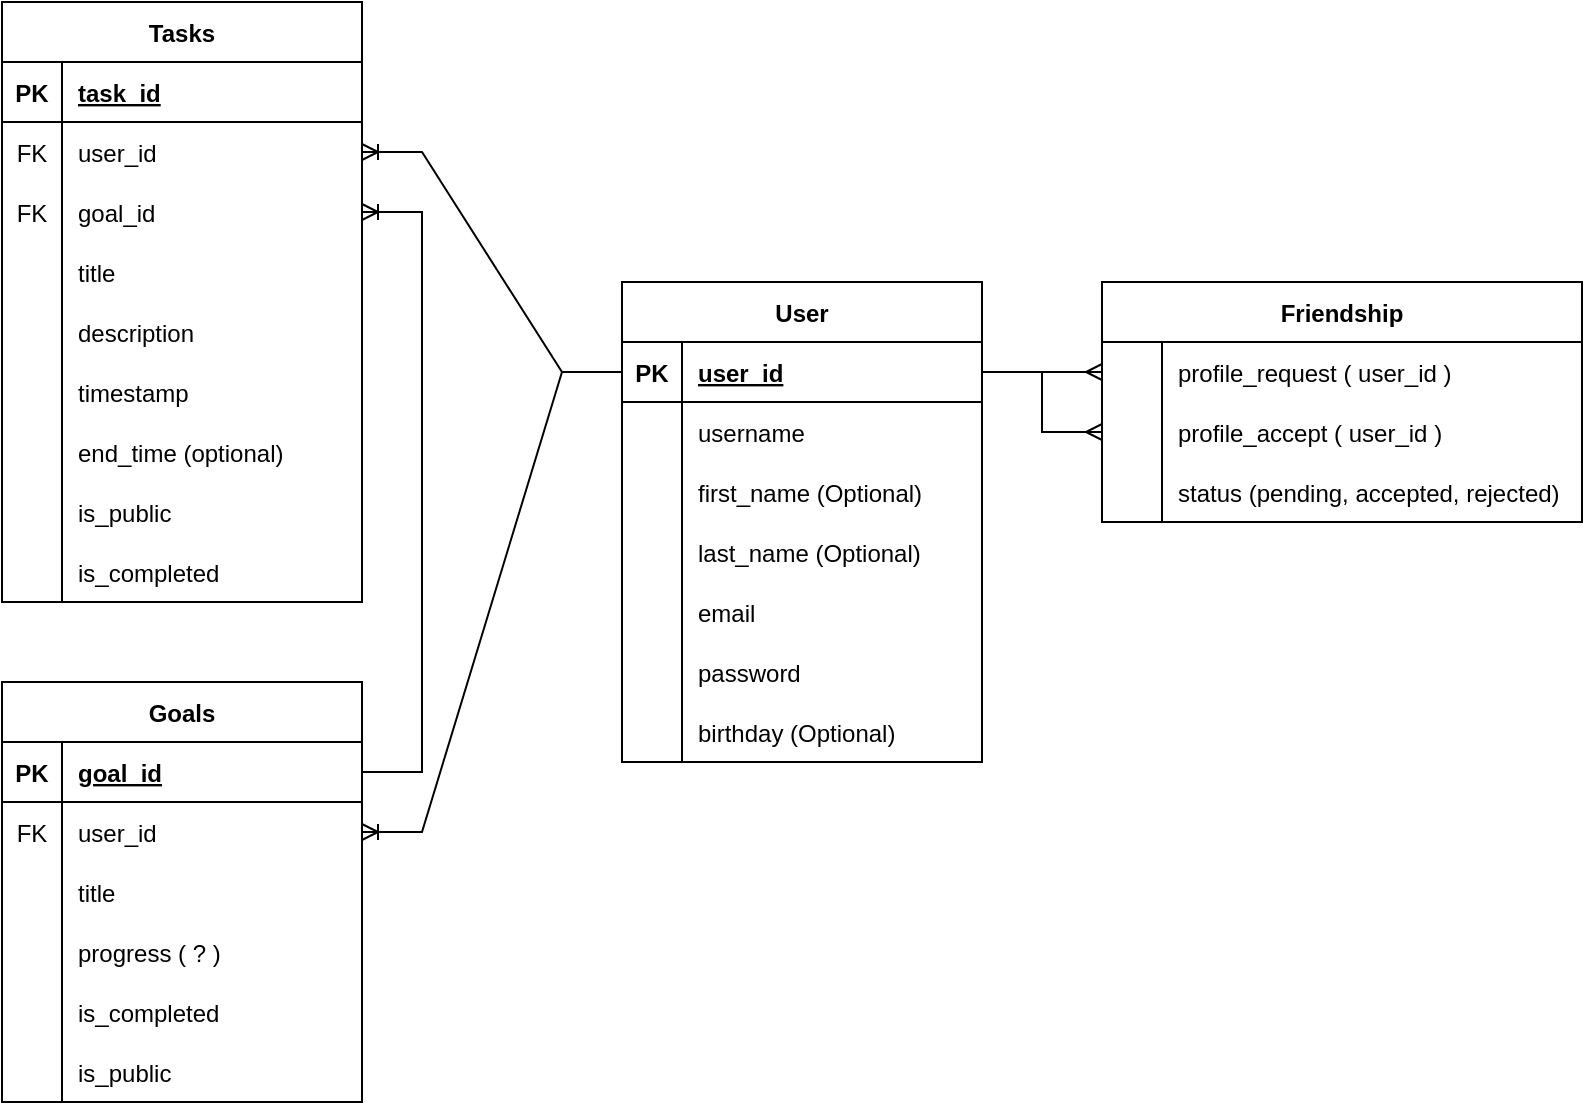 <mxfile version="20.8.23" type="device"><diagram name="Page-1" id="ACeSYvAJZ7FklIv0-mVt"><mxGraphModel dx="848" dy="586" grid="1" gridSize="10" guides="1" tooltips="1" connect="1" arrows="1" fold="1" page="1" pageScale="1" pageWidth="850" pageHeight="1100" math="0" shadow="0"><root><mxCell id="0"/><mxCell id="1" parent="0"/><mxCell id="fSPsWcLS2IAyX9_DgEWL-1" value="Tasks" style="shape=table;startSize=30;container=1;collapsible=1;childLayout=tableLayout;fixedRows=1;rowLines=0;fontStyle=1;align=center;resizeLast=1;" vertex="1" parent="1"><mxGeometry x="40" y="60" width="180" height="300" as="geometry"/></mxCell><mxCell id="fSPsWcLS2IAyX9_DgEWL-2" value="" style="shape=tableRow;horizontal=0;startSize=0;swimlaneHead=0;swimlaneBody=0;fillColor=none;collapsible=0;dropTarget=0;points=[[0,0.5],[1,0.5]];portConstraint=eastwest;top=0;left=0;right=0;bottom=1;" vertex="1" parent="fSPsWcLS2IAyX9_DgEWL-1"><mxGeometry y="30" width="180" height="30" as="geometry"/></mxCell><mxCell id="fSPsWcLS2IAyX9_DgEWL-3" value="PK" style="shape=partialRectangle;connectable=0;fillColor=none;top=0;left=0;bottom=0;right=0;fontStyle=1;overflow=hidden;" vertex="1" parent="fSPsWcLS2IAyX9_DgEWL-2"><mxGeometry width="30" height="30" as="geometry"><mxRectangle width="30" height="30" as="alternateBounds"/></mxGeometry></mxCell><mxCell id="fSPsWcLS2IAyX9_DgEWL-4" value="task_id" style="shape=partialRectangle;connectable=0;fillColor=none;top=0;left=0;bottom=0;right=0;align=left;spacingLeft=6;fontStyle=5;overflow=hidden;" vertex="1" parent="fSPsWcLS2IAyX9_DgEWL-2"><mxGeometry x="30" width="150" height="30" as="geometry"><mxRectangle width="150" height="30" as="alternateBounds"/></mxGeometry></mxCell><mxCell id="fSPsWcLS2IAyX9_DgEWL-79" value="" style="shape=tableRow;horizontal=0;startSize=0;swimlaneHead=0;swimlaneBody=0;fillColor=none;collapsible=0;dropTarget=0;points=[[0,0.5],[1,0.5]];portConstraint=eastwest;top=0;left=0;right=0;bottom=0;" vertex="1" parent="fSPsWcLS2IAyX9_DgEWL-1"><mxGeometry y="60" width="180" height="30" as="geometry"/></mxCell><mxCell id="fSPsWcLS2IAyX9_DgEWL-80" value="FK" style="shape=partialRectangle;connectable=0;fillColor=none;top=0;left=0;bottom=0;right=0;editable=1;overflow=hidden;" vertex="1" parent="fSPsWcLS2IAyX9_DgEWL-79"><mxGeometry width="30" height="30" as="geometry"><mxRectangle width="30" height="30" as="alternateBounds"/></mxGeometry></mxCell><mxCell id="fSPsWcLS2IAyX9_DgEWL-81" value="user_id" style="shape=partialRectangle;connectable=0;fillColor=none;top=0;left=0;bottom=0;right=0;align=left;spacingLeft=6;overflow=hidden;" vertex="1" parent="fSPsWcLS2IAyX9_DgEWL-79"><mxGeometry x="30" width="150" height="30" as="geometry"><mxRectangle width="150" height="30" as="alternateBounds"/></mxGeometry></mxCell><mxCell id="fSPsWcLS2IAyX9_DgEWL-85" value="" style="shape=tableRow;horizontal=0;startSize=0;swimlaneHead=0;swimlaneBody=0;fillColor=none;collapsible=0;dropTarget=0;points=[[0,0.5],[1,0.5]];portConstraint=eastwest;top=0;left=0;right=0;bottom=0;" vertex="1" parent="fSPsWcLS2IAyX9_DgEWL-1"><mxGeometry y="90" width="180" height="30" as="geometry"/></mxCell><mxCell id="fSPsWcLS2IAyX9_DgEWL-86" value="FK" style="shape=partialRectangle;connectable=0;fillColor=none;top=0;left=0;bottom=0;right=0;editable=1;overflow=hidden;" vertex="1" parent="fSPsWcLS2IAyX9_DgEWL-85"><mxGeometry width="30" height="30" as="geometry"><mxRectangle width="30" height="30" as="alternateBounds"/></mxGeometry></mxCell><mxCell id="fSPsWcLS2IAyX9_DgEWL-87" value="goal_id" style="shape=partialRectangle;connectable=0;fillColor=none;top=0;left=0;bottom=0;right=0;align=left;spacingLeft=6;overflow=hidden;" vertex="1" parent="fSPsWcLS2IAyX9_DgEWL-85"><mxGeometry x="30" width="150" height="30" as="geometry"><mxRectangle width="150" height="30" as="alternateBounds"/></mxGeometry></mxCell><mxCell id="fSPsWcLS2IAyX9_DgEWL-5" value="" style="shape=tableRow;horizontal=0;startSize=0;swimlaneHead=0;swimlaneBody=0;fillColor=none;collapsible=0;dropTarget=0;points=[[0,0.5],[1,0.5]];portConstraint=eastwest;top=0;left=0;right=0;bottom=0;" vertex="1" parent="fSPsWcLS2IAyX9_DgEWL-1"><mxGeometry y="120" width="180" height="30" as="geometry"/></mxCell><mxCell id="fSPsWcLS2IAyX9_DgEWL-6" value="" style="shape=partialRectangle;connectable=0;fillColor=none;top=0;left=0;bottom=0;right=0;editable=1;overflow=hidden;" vertex="1" parent="fSPsWcLS2IAyX9_DgEWL-5"><mxGeometry width="30" height="30" as="geometry"><mxRectangle width="30" height="30" as="alternateBounds"/></mxGeometry></mxCell><mxCell id="fSPsWcLS2IAyX9_DgEWL-7" value="title" style="shape=partialRectangle;connectable=0;fillColor=none;top=0;left=0;bottom=0;right=0;align=left;spacingLeft=6;overflow=hidden;" vertex="1" parent="fSPsWcLS2IAyX9_DgEWL-5"><mxGeometry x="30" width="150" height="30" as="geometry"><mxRectangle width="150" height="30" as="alternateBounds"/></mxGeometry></mxCell><mxCell id="fSPsWcLS2IAyX9_DgEWL-8" value="" style="shape=tableRow;horizontal=0;startSize=0;swimlaneHead=0;swimlaneBody=0;fillColor=none;collapsible=0;dropTarget=0;points=[[0,0.5],[1,0.5]];portConstraint=eastwest;top=0;left=0;right=0;bottom=0;" vertex="1" parent="fSPsWcLS2IAyX9_DgEWL-1"><mxGeometry y="150" width="180" height="30" as="geometry"/></mxCell><mxCell id="fSPsWcLS2IAyX9_DgEWL-9" value="" style="shape=partialRectangle;connectable=0;fillColor=none;top=0;left=0;bottom=0;right=0;editable=1;overflow=hidden;" vertex="1" parent="fSPsWcLS2IAyX9_DgEWL-8"><mxGeometry width="30" height="30" as="geometry"><mxRectangle width="30" height="30" as="alternateBounds"/></mxGeometry></mxCell><mxCell id="fSPsWcLS2IAyX9_DgEWL-10" value="description" style="shape=partialRectangle;connectable=0;fillColor=none;top=0;left=0;bottom=0;right=0;align=left;spacingLeft=6;overflow=hidden;" vertex="1" parent="fSPsWcLS2IAyX9_DgEWL-8"><mxGeometry x="30" width="150" height="30" as="geometry"><mxRectangle width="150" height="30" as="alternateBounds"/></mxGeometry></mxCell><mxCell id="fSPsWcLS2IAyX9_DgEWL-133" value="" style="shape=tableRow;horizontal=0;startSize=0;swimlaneHead=0;swimlaneBody=0;fillColor=none;collapsible=0;dropTarget=0;points=[[0,0.5],[1,0.5]];portConstraint=eastwest;top=0;left=0;right=0;bottom=0;" vertex="1" parent="fSPsWcLS2IAyX9_DgEWL-1"><mxGeometry y="180" width="180" height="30" as="geometry"/></mxCell><mxCell id="fSPsWcLS2IAyX9_DgEWL-134" value="" style="shape=partialRectangle;connectable=0;fillColor=none;top=0;left=0;bottom=0;right=0;editable=1;overflow=hidden;" vertex="1" parent="fSPsWcLS2IAyX9_DgEWL-133"><mxGeometry width="30" height="30" as="geometry"><mxRectangle width="30" height="30" as="alternateBounds"/></mxGeometry></mxCell><mxCell id="fSPsWcLS2IAyX9_DgEWL-135" value="timestamp" style="shape=partialRectangle;connectable=0;fillColor=none;top=0;left=0;bottom=0;right=0;align=left;spacingLeft=6;overflow=hidden;" vertex="1" parent="fSPsWcLS2IAyX9_DgEWL-133"><mxGeometry x="30" width="150" height="30" as="geometry"><mxRectangle width="150" height="30" as="alternateBounds"/></mxGeometry></mxCell><mxCell id="fSPsWcLS2IAyX9_DgEWL-136" value="" style="shape=tableRow;horizontal=0;startSize=0;swimlaneHead=0;swimlaneBody=0;fillColor=none;collapsible=0;dropTarget=0;points=[[0,0.5],[1,0.5]];portConstraint=eastwest;top=0;left=0;right=0;bottom=0;" vertex="1" parent="fSPsWcLS2IAyX9_DgEWL-1"><mxGeometry y="210" width="180" height="30" as="geometry"/></mxCell><mxCell id="fSPsWcLS2IAyX9_DgEWL-137" value="" style="shape=partialRectangle;connectable=0;fillColor=none;top=0;left=0;bottom=0;right=0;editable=1;overflow=hidden;" vertex="1" parent="fSPsWcLS2IAyX9_DgEWL-136"><mxGeometry width="30" height="30" as="geometry"><mxRectangle width="30" height="30" as="alternateBounds"/></mxGeometry></mxCell><mxCell id="fSPsWcLS2IAyX9_DgEWL-138" value="end_time (optional) " style="shape=partialRectangle;connectable=0;fillColor=none;top=0;left=0;bottom=0;right=0;align=left;spacingLeft=6;overflow=hidden;" vertex="1" parent="fSPsWcLS2IAyX9_DgEWL-136"><mxGeometry x="30" width="150" height="30" as="geometry"><mxRectangle width="150" height="30" as="alternateBounds"/></mxGeometry></mxCell><mxCell id="fSPsWcLS2IAyX9_DgEWL-82" value="" style="shape=tableRow;horizontal=0;startSize=0;swimlaneHead=0;swimlaneBody=0;fillColor=none;collapsible=0;dropTarget=0;points=[[0,0.5],[1,0.5]];portConstraint=eastwest;top=0;left=0;right=0;bottom=0;" vertex="1" parent="fSPsWcLS2IAyX9_DgEWL-1"><mxGeometry y="240" width="180" height="30" as="geometry"/></mxCell><mxCell id="fSPsWcLS2IAyX9_DgEWL-83" value="" style="shape=partialRectangle;connectable=0;fillColor=none;top=0;left=0;bottom=0;right=0;editable=1;overflow=hidden;" vertex="1" parent="fSPsWcLS2IAyX9_DgEWL-82"><mxGeometry width="30" height="30" as="geometry"><mxRectangle width="30" height="30" as="alternateBounds"/></mxGeometry></mxCell><mxCell id="fSPsWcLS2IAyX9_DgEWL-84" value="is_public" style="shape=partialRectangle;connectable=0;fillColor=none;top=0;left=0;bottom=0;right=0;align=left;spacingLeft=6;overflow=hidden;" vertex="1" parent="fSPsWcLS2IAyX9_DgEWL-82"><mxGeometry x="30" width="150" height="30" as="geometry"><mxRectangle width="150" height="30" as="alternateBounds"/></mxGeometry></mxCell><mxCell id="fSPsWcLS2IAyX9_DgEWL-11" value="" style="shape=tableRow;horizontal=0;startSize=0;swimlaneHead=0;swimlaneBody=0;fillColor=none;collapsible=0;dropTarget=0;points=[[0,0.5],[1,0.5]];portConstraint=eastwest;top=0;left=0;right=0;bottom=0;" vertex="1" parent="fSPsWcLS2IAyX9_DgEWL-1"><mxGeometry y="270" width="180" height="30" as="geometry"/></mxCell><mxCell id="fSPsWcLS2IAyX9_DgEWL-12" value="" style="shape=partialRectangle;connectable=0;fillColor=none;top=0;left=0;bottom=0;right=0;editable=1;overflow=hidden;" vertex="1" parent="fSPsWcLS2IAyX9_DgEWL-11"><mxGeometry width="30" height="30" as="geometry"><mxRectangle width="30" height="30" as="alternateBounds"/></mxGeometry></mxCell><mxCell id="fSPsWcLS2IAyX9_DgEWL-13" value="is_completed" style="shape=partialRectangle;connectable=0;fillColor=none;top=0;left=0;bottom=0;right=0;align=left;spacingLeft=6;overflow=hidden;" vertex="1" parent="fSPsWcLS2IAyX9_DgEWL-11"><mxGeometry x="30" width="150" height="30" as="geometry"><mxRectangle width="150" height="30" as="alternateBounds"/></mxGeometry></mxCell><mxCell id="fSPsWcLS2IAyX9_DgEWL-14" value="Goals" style="shape=table;startSize=30;container=1;collapsible=1;childLayout=tableLayout;fixedRows=1;rowLines=0;fontStyle=1;align=center;resizeLast=1;" vertex="1" parent="1"><mxGeometry x="40" y="400" width="180" height="210" as="geometry"/></mxCell><mxCell id="fSPsWcLS2IAyX9_DgEWL-15" value="" style="shape=tableRow;horizontal=0;startSize=0;swimlaneHead=0;swimlaneBody=0;fillColor=none;collapsible=0;dropTarget=0;points=[[0,0.5],[1,0.5]];portConstraint=eastwest;top=0;left=0;right=0;bottom=1;" vertex="1" parent="fSPsWcLS2IAyX9_DgEWL-14"><mxGeometry y="30" width="180" height="30" as="geometry"/></mxCell><mxCell id="fSPsWcLS2IAyX9_DgEWL-16" value="PK" style="shape=partialRectangle;connectable=0;fillColor=none;top=0;left=0;bottom=0;right=0;fontStyle=1;overflow=hidden;" vertex="1" parent="fSPsWcLS2IAyX9_DgEWL-15"><mxGeometry width="30" height="30" as="geometry"><mxRectangle width="30" height="30" as="alternateBounds"/></mxGeometry></mxCell><mxCell id="fSPsWcLS2IAyX9_DgEWL-17" value="goal_id" style="shape=partialRectangle;connectable=0;fillColor=none;top=0;left=0;bottom=0;right=0;align=left;spacingLeft=6;fontStyle=5;overflow=hidden;" vertex="1" parent="fSPsWcLS2IAyX9_DgEWL-15"><mxGeometry x="30" width="150" height="30" as="geometry"><mxRectangle width="150" height="30" as="alternateBounds"/></mxGeometry></mxCell><mxCell id="fSPsWcLS2IAyX9_DgEWL-145" value="" style="shape=tableRow;horizontal=0;startSize=0;swimlaneHead=0;swimlaneBody=0;fillColor=none;collapsible=0;dropTarget=0;points=[[0,0.5],[1,0.5]];portConstraint=eastwest;top=0;left=0;right=0;bottom=0;" vertex="1" parent="fSPsWcLS2IAyX9_DgEWL-14"><mxGeometry y="60" width="180" height="30" as="geometry"/></mxCell><mxCell id="fSPsWcLS2IAyX9_DgEWL-146" value="FK" style="shape=partialRectangle;connectable=0;fillColor=none;top=0;left=0;bottom=0;right=0;editable=1;overflow=hidden;" vertex="1" parent="fSPsWcLS2IAyX9_DgEWL-145"><mxGeometry width="30" height="30" as="geometry"><mxRectangle width="30" height="30" as="alternateBounds"/></mxGeometry></mxCell><mxCell id="fSPsWcLS2IAyX9_DgEWL-147" value="user_id" style="shape=partialRectangle;connectable=0;fillColor=none;top=0;left=0;bottom=0;right=0;align=left;spacingLeft=6;overflow=hidden;" vertex="1" parent="fSPsWcLS2IAyX9_DgEWL-145"><mxGeometry x="30" width="150" height="30" as="geometry"><mxRectangle width="150" height="30" as="alternateBounds"/></mxGeometry></mxCell><mxCell id="fSPsWcLS2IAyX9_DgEWL-18" value="" style="shape=tableRow;horizontal=0;startSize=0;swimlaneHead=0;swimlaneBody=0;fillColor=none;collapsible=0;dropTarget=0;points=[[0,0.5],[1,0.5]];portConstraint=eastwest;top=0;left=0;right=0;bottom=0;" vertex="1" parent="fSPsWcLS2IAyX9_DgEWL-14"><mxGeometry y="90" width="180" height="30" as="geometry"/></mxCell><mxCell id="fSPsWcLS2IAyX9_DgEWL-19" value="" style="shape=partialRectangle;connectable=0;fillColor=none;top=0;left=0;bottom=0;right=0;editable=1;overflow=hidden;" vertex="1" parent="fSPsWcLS2IAyX9_DgEWL-18"><mxGeometry width="30" height="30" as="geometry"><mxRectangle width="30" height="30" as="alternateBounds"/></mxGeometry></mxCell><mxCell id="fSPsWcLS2IAyX9_DgEWL-20" value="title" style="shape=partialRectangle;connectable=0;fillColor=none;top=0;left=0;bottom=0;right=0;align=left;spacingLeft=6;overflow=hidden;" vertex="1" parent="fSPsWcLS2IAyX9_DgEWL-18"><mxGeometry x="30" width="150" height="30" as="geometry"><mxRectangle width="150" height="30" as="alternateBounds"/></mxGeometry></mxCell><mxCell id="fSPsWcLS2IAyX9_DgEWL-21" value="" style="shape=tableRow;horizontal=0;startSize=0;swimlaneHead=0;swimlaneBody=0;fillColor=none;collapsible=0;dropTarget=0;points=[[0,0.5],[1,0.5]];portConstraint=eastwest;top=0;left=0;right=0;bottom=0;" vertex="1" parent="fSPsWcLS2IAyX9_DgEWL-14"><mxGeometry y="120" width="180" height="30" as="geometry"/></mxCell><mxCell id="fSPsWcLS2IAyX9_DgEWL-22" value="" style="shape=partialRectangle;connectable=0;fillColor=none;top=0;left=0;bottom=0;right=0;editable=1;overflow=hidden;" vertex="1" parent="fSPsWcLS2IAyX9_DgEWL-21"><mxGeometry width="30" height="30" as="geometry"><mxRectangle width="30" height="30" as="alternateBounds"/></mxGeometry></mxCell><mxCell id="fSPsWcLS2IAyX9_DgEWL-23" value="progress ( ? )" style="shape=partialRectangle;connectable=0;fillColor=none;top=0;left=0;bottom=0;right=0;align=left;spacingLeft=6;overflow=hidden;" vertex="1" parent="fSPsWcLS2IAyX9_DgEWL-21"><mxGeometry x="30" width="150" height="30" as="geometry"><mxRectangle width="150" height="30" as="alternateBounds"/></mxGeometry></mxCell><mxCell id="fSPsWcLS2IAyX9_DgEWL-24" value="" style="shape=tableRow;horizontal=0;startSize=0;swimlaneHead=0;swimlaneBody=0;fillColor=none;collapsible=0;dropTarget=0;points=[[0,0.5],[1,0.5]];portConstraint=eastwest;top=0;left=0;right=0;bottom=0;" vertex="1" parent="fSPsWcLS2IAyX9_DgEWL-14"><mxGeometry y="150" width="180" height="30" as="geometry"/></mxCell><mxCell id="fSPsWcLS2IAyX9_DgEWL-25" value="" style="shape=partialRectangle;connectable=0;fillColor=none;top=0;left=0;bottom=0;right=0;editable=1;overflow=hidden;" vertex="1" parent="fSPsWcLS2IAyX9_DgEWL-24"><mxGeometry width="30" height="30" as="geometry"><mxRectangle width="30" height="30" as="alternateBounds"/></mxGeometry></mxCell><mxCell id="fSPsWcLS2IAyX9_DgEWL-26" value="is_completed" style="shape=partialRectangle;connectable=0;fillColor=none;top=0;left=0;bottom=0;right=0;align=left;spacingLeft=6;overflow=hidden;" vertex="1" parent="fSPsWcLS2IAyX9_DgEWL-24"><mxGeometry x="30" width="150" height="30" as="geometry"><mxRectangle width="150" height="30" as="alternateBounds"/></mxGeometry></mxCell><mxCell id="fSPsWcLS2IAyX9_DgEWL-165" value="" style="shape=tableRow;horizontal=0;startSize=0;swimlaneHead=0;swimlaneBody=0;fillColor=none;collapsible=0;dropTarget=0;points=[[0,0.5],[1,0.5]];portConstraint=eastwest;top=0;left=0;right=0;bottom=0;" vertex="1" parent="fSPsWcLS2IAyX9_DgEWL-14"><mxGeometry y="180" width="180" height="30" as="geometry"/></mxCell><mxCell id="fSPsWcLS2IAyX9_DgEWL-166" value="" style="shape=partialRectangle;connectable=0;fillColor=none;top=0;left=0;bottom=0;right=0;editable=1;overflow=hidden;" vertex="1" parent="fSPsWcLS2IAyX9_DgEWL-165"><mxGeometry width="30" height="30" as="geometry"><mxRectangle width="30" height="30" as="alternateBounds"/></mxGeometry></mxCell><mxCell id="fSPsWcLS2IAyX9_DgEWL-167" value="is_public" style="shape=partialRectangle;connectable=0;fillColor=none;top=0;left=0;bottom=0;right=0;align=left;spacingLeft=6;overflow=hidden;" vertex="1" parent="fSPsWcLS2IAyX9_DgEWL-165"><mxGeometry x="30" width="150" height="30" as="geometry"><mxRectangle width="150" height="30" as="alternateBounds"/></mxGeometry></mxCell><mxCell id="fSPsWcLS2IAyX9_DgEWL-40" value="User" style="shape=table;startSize=30;container=1;collapsible=1;childLayout=tableLayout;fixedRows=1;rowLines=0;fontStyle=1;align=center;resizeLast=1;" vertex="1" parent="1"><mxGeometry x="350" y="200" width="180" height="240" as="geometry"/></mxCell><mxCell id="fSPsWcLS2IAyX9_DgEWL-41" value="" style="shape=tableRow;horizontal=0;startSize=0;swimlaneHead=0;swimlaneBody=0;fillColor=none;collapsible=0;dropTarget=0;points=[[0,0.5],[1,0.5]];portConstraint=eastwest;top=0;left=0;right=0;bottom=1;" vertex="1" parent="fSPsWcLS2IAyX9_DgEWL-40"><mxGeometry y="30" width="180" height="30" as="geometry"/></mxCell><mxCell id="fSPsWcLS2IAyX9_DgEWL-42" value="PK" style="shape=partialRectangle;connectable=0;fillColor=none;top=0;left=0;bottom=0;right=0;fontStyle=1;overflow=hidden;" vertex="1" parent="fSPsWcLS2IAyX9_DgEWL-41"><mxGeometry width="30" height="30" as="geometry"><mxRectangle width="30" height="30" as="alternateBounds"/></mxGeometry></mxCell><mxCell id="fSPsWcLS2IAyX9_DgEWL-43" value="user_id" style="shape=partialRectangle;connectable=0;fillColor=none;top=0;left=0;bottom=0;right=0;align=left;spacingLeft=6;fontStyle=5;overflow=hidden;" vertex="1" parent="fSPsWcLS2IAyX9_DgEWL-41"><mxGeometry x="30" width="150" height="30" as="geometry"><mxRectangle width="150" height="30" as="alternateBounds"/></mxGeometry></mxCell><mxCell id="fSPsWcLS2IAyX9_DgEWL-44" value="" style="shape=tableRow;horizontal=0;startSize=0;swimlaneHead=0;swimlaneBody=0;fillColor=none;collapsible=0;dropTarget=0;points=[[0,0.5],[1,0.5]];portConstraint=eastwest;top=0;left=0;right=0;bottom=0;" vertex="1" parent="fSPsWcLS2IAyX9_DgEWL-40"><mxGeometry y="60" width="180" height="30" as="geometry"/></mxCell><mxCell id="fSPsWcLS2IAyX9_DgEWL-45" value="" style="shape=partialRectangle;connectable=0;fillColor=none;top=0;left=0;bottom=0;right=0;editable=1;overflow=hidden;" vertex="1" parent="fSPsWcLS2IAyX9_DgEWL-44"><mxGeometry width="30" height="30" as="geometry"><mxRectangle width="30" height="30" as="alternateBounds"/></mxGeometry></mxCell><mxCell id="fSPsWcLS2IAyX9_DgEWL-46" value="username" style="shape=partialRectangle;connectable=0;fillColor=none;top=0;left=0;bottom=0;right=0;align=left;spacingLeft=6;overflow=hidden;" vertex="1" parent="fSPsWcLS2IAyX9_DgEWL-44"><mxGeometry x="30" width="150" height="30" as="geometry"><mxRectangle width="150" height="30" as="alternateBounds"/></mxGeometry></mxCell><mxCell id="fSPsWcLS2IAyX9_DgEWL-47" value="" style="shape=tableRow;horizontal=0;startSize=0;swimlaneHead=0;swimlaneBody=0;fillColor=none;collapsible=0;dropTarget=0;points=[[0,0.5],[1,0.5]];portConstraint=eastwest;top=0;left=0;right=0;bottom=0;" vertex="1" parent="fSPsWcLS2IAyX9_DgEWL-40"><mxGeometry y="90" width="180" height="30" as="geometry"/></mxCell><mxCell id="fSPsWcLS2IAyX9_DgEWL-48" value="" style="shape=partialRectangle;connectable=0;fillColor=none;top=0;left=0;bottom=0;right=0;editable=1;overflow=hidden;" vertex="1" parent="fSPsWcLS2IAyX9_DgEWL-47"><mxGeometry width="30" height="30" as="geometry"><mxRectangle width="30" height="30" as="alternateBounds"/></mxGeometry></mxCell><mxCell id="fSPsWcLS2IAyX9_DgEWL-49" value="first_name (Optional)" style="shape=partialRectangle;connectable=0;fillColor=none;top=0;left=0;bottom=0;right=0;align=left;spacingLeft=6;overflow=hidden;" vertex="1" parent="fSPsWcLS2IAyX9_DgEWL-47"><mxGeometry x="30" width="150" height="30" as="geometry"><mxRectangle width="150" height="30" as="alternateBounds"/></mxGeometry></mxCell><mxCell id="fSPsWcLS2IAyX9_DgEWL-168" value="" style="shape=tableRow;horizontal=0;startSize=0;swimlaneHead=0;swimlaneBody=0;fillColor=none;collapsible=0;dropTarget=0;points=[[0,0.5],[1,0.5]];portConstraint=eastwest;top=0;left=0;right=0;bottom=0;" vertex="1" parent="fSPsWcLS2IAyX9_DgEWL-40"><mxGeometry y="120" width="180" height="30" as="geometry"/></mxCell><mxCell id="fSPsWcLS2IAyX9_DgEWL-169" value="" style="shape=partialRectangle;connectable=0;fillColor=none;top=0;left=0;bottom=0;right=0;editable=1;overflow=hidden;" vertex="1" parent="fSPsWcLS2IAyX9_DgEWL-168"><mxGeometry width="30" height="30" as="geometry"><mxRectangle width="30" height="30" as="alternateBounds"/></mxGeometry></mxCell><mxCell id="fSPsWcLS2IAyX9_DgEWL-170" value="last_name (Optional)" style="shape=partialRectangle;connectable=0;fillColor=none;top=0;left=0;bottom=0;right=0;align=left;spacingLeft=6;overflow=hidden;" vertex="1" parent="fSPsWcLS2IAyX9_DgEWL-168"><mxGeometry x="30" width="150" height="30" as="geometry"><mxRectangle width="150" height="30" as="alternateBounds"/></mxGeometry></mxCell><mxCell id="fSPsWcLS2IAyX9_DgEWL-50" value="" style="shape=tableRow;horizontal=0;startSize=0;swimlaneHead=0;swimlaneBody=0;fillColor=none;collapsible=0;dropTarget=0;points=[[0,0.5],[1,0.5]];portConstraint=eastwest;top=0;left=0;right=0;bottom=0;" vertex="1" parent="fSPsWcLS2IAyX9_DgEWL-40"><mxGeometry y="150" width="180" height="30" as="geometry"/></mxCell><mxCell id="fSPsWcLS2IAyX9_DgEWL-51" value="" style="shape=partialRectangle;connectable=0;fillColor=none;top=0;left=0;bottom=0;right=0;editable=1;overflow=hidden;" vertex="1" parent="fSPsWcLS2IAyX9_DgEWL-50"><mxGeometry width="30" height="30" as="geometry"><mxRectangle width="30" height="30" as="alternateBounds"/></mxGeometry></mxCell><mxCell id="fSPsWcLS2IAyX9_DgEWL-52" value="email" style="shape=partialRectangle;connectable=0;fillColor=none;top=0;left=0;bottom=0;right=0;align=left;spacingLeft=6;overflow=hidden;" vertex="1" parent="fSPsWcLS2IAyX9_DgEWL-50"><mxGeometry x="30" width="150" height="30" as="geometry"><mxRectangle width="150" height="30" as="alternateBounds"/></mxGeometry></mxCell><mxCell id="fSPsWcLS2IAyX9_DgEWL-69" value="" style="shape=tableRow;horizontal=0;startSize=0;swimlaneHead=0;swimlaneBody=0;fillColor=none;collapsible=0;dropTarget=0;points=[[0,0.5],[1,0.5]];portConstraint=eastwest;top=0;left=0;right=0;bottom=0;" vertex="1" parent="fSPsWcLS2IAyX9_DgEWL-40"><mxGeometry y="180" width="180" height="30" as="geometry"/></mxCell><mxCell id="fSPsWcLS2IAyX9_DgEWL-70" value="" style="shape=partialRectangle;connectable=0;fillColor=none;top=0;left=0;bottom=0;right=0;editable=1;overflow=hidden;" vertex="1" parent="fSPsWcLS2IAyX9_DgEWL-69"><mxGeometry width="30" height="30" as="geometry"><mxRectangle width="30" height="30" as="alternateBounds"/></mxGeometry></mxCell><mxCell id="fSPsWcLS2IAyX9_DgEWL-71" value="password" style="shape=partialRectangle;connectable=0;fillColor=none;top=0;left=0;bottom=0;right=0;align=left;spacingLeft=6;overflow=hidden;" vertex="1" parent="fSPsWcLS2IAyX9_DgEWL-69"><mxGeometry x="30" width="150" height="30" as="geometry"><mxRectangle width="150" height="30" as="alternateBounds"/></mxGeometry></mxCell><mxCell id="fSPsWcLS2IAyX9_DgEWL-72" value="" style="shape=tableRow;horizontal=0;startSize=0;swimlaneHead=0;swimlaneBody=0;fillColor=none;collapsible=0;dropTarget=0;points=[[0,0.5],[1,0.5]];portConstraint=eastwest;top=0;left=0;right=0;bottom=0;" vertex="1" parent="fSPsWcLS2IAyX9_DgEWL-40"><mxGeometry y="210" width="180" height="30" as="geometry"/></mxCell><mxCell id="fSPsWcLS2IAyX9_DgEWL-73" value="" style="shape=partialRectangle;connectable=0;fillColor=none;top=0;left=0;bottom=0;right=0;editable=1;overflow=hidden;" vertex="1" parent="fSPsWcLS2IAyX9_DgEWL-72"><mxGeometry width="30" height="30" as="geometry"><mxRectangle width="30" height="30" as="alternateBounds"/></mxGeometry></mxCell><mxCell id="fSPsWcLS2IAyX9_DgEWL-74" value="birthday (Optional) " style="shape=partialRectangle;connectable=0;fillColor=none;top=0;left=0;bottom=0;right=0;align=left;spacingLeft=6;overflow=hidden;" vertex="1" parent="fSPsWcLS2IAyX9_DgEWL-72"><mxGeometry x="30" width="150" height="30" as="geometry"><mxRectangle width="150" height="30" as="alternateBounds"/></mxGeometry></mxCell><mxCell id="fSPsWcLS2IAyX9_DgEWL-53" value="Friendship" style="shape=table;startSize=30;container=1;collapsible=1;childLayout=tableLayout;fixedRows=1;rowLines=0;fontStyle=1;align=center;resizeLast=1;" vertex="1" parent="1"><mxGeometry x="590" y="200" width="240" height="120" as="geometry"/></mxCell><mxCell id="fSPsWcLS2IAyX9_DgEWL-57" value="" style="shape=tableRow;horizontal=0;startSize=0;swimlaneHead=0;swimlaneBody=0;fillColor=none;collapsible=0;dropTarget=0;points=[[0,0.5],[1,0.5]];portConstraint=eastwest;top=0;left=0;right=0;bottom=0;" vertex="1" parent="fSPsWcLS2IAyX9_DgEWL-53"><mxGeometry y="30" width="240" height="30" as="geometry"/></mxCell><mxCell id="fSPsWcLS2IAyX9_DgEWL-58" value="" style="shape=partialRectangle;connectable=0;fillColor=none;top=0;left=0;bottom=0;right=0;editable=1;overflow=hidden;" vertex="1" parent="fSPsWcLS2IAyX9_DgEWL-57"><mxGeometry width="30" height="30" as="geometry"><mxRectangle width="30" height="30" as="alternateBounds"/></mxGeometry></mxCell><mxCell id="fSPsWcLS2IAyX9_DgEWL-59" value="profile_request ( user_id )" style="shape=partialRectangle;connectable=0;fillColor=none;top=0;left=0;bottom=0;right=0;align=left;spacingLeft=6;overflow=hidden;" vertex="1" parent="fSPsWcLS2IAyX9_DgEWL-57"><mxGeometry x="30" width="210" height="30" as="geometry"><mxRectangle width="210" height="30" as="alternateBounds"/></mxGeometry></mxCell><mxCell id="fSPsWcLS2IAyX9_DgEWL-60" value="" style="shape=tableRow;horizontal=0;startSize=0;swimlaneHead=0;swimlaneBody=0;fillColor=none;collapsible=0;dropTarget=0;points=[[0,0.5],[1,0.5]];portConstraint=eastwest;top=0;left=0;right=0;bottom=0;" vertex="1" parent="fSPsWcLS2IAyX9_DgEWL-53"><mxGeometry y="60" width="240" height="30" as="geometry"/></mxCell><mxCell id="fSPsWcLS2IAyX9_DgEWL-61" value="" style="shape=partialRectangle;connectable=0;fillColor=none;top=0;left=0;bottom=0;right=0;editable=1;overflow=hidden;" vertex="1" parent="fSPsWcLS2IAyX9_DgEWL-60"><mxGeometry width="30" height="30" as="geometry"><mxRectangle width="30" height="30" as="alternateBounds"/></mxGeometry></mxCell><mxCell id="fSPsWcLS2IAyX9_DgEWL-62" value="profile_accept ( user_id )" style="shape=partialRectangle;connectable=0;fillColor=none;top=0;left=0;bottom=0;right=0;align=left;spacingLeft=6;overflow=hidden;" vertex="1" parent="fSPsWcLS2IAyX9_DgEWL-60"><mxGeometry x="30" width="210" height="30" as="geometry"><mxRectangle width="210" height="30" as="alternateBounds"/></mxGeometry></mxCell><mxCell id="fSPsWcLS2IAyX9_DgEWL-66" value="" style="shape=tableRow;horizontal=0;startSize=0;swimlaneHead=0;swimlaneBody=0;fillColor=none;collapsible=0;dropTarget=0;points=[[0,0.5],[1,0.5]];portConstraint=eastwest;top=0;left=0;right=0;bottom=0;" vertex="1" parent="fSPsWcLS2IAyX9_DgEWL-53"><mxGeometry y="90" width="240" height="30" as="geometry"/></mxCell><mxCell id="fSPsWcLS2IAyX9_DgEWL-67" value="" style="shape=partialRectangle;connectable=0;fillColor=none;top=0;left=0;bottom=0;right=0;editable=1;overflow=hidden;" vertex="1" parent="fSPsWcLS2IAyX9_DgEWL-66"><mxGeometry width="30" height="30" as="geometry"><mxRectangle width="30" height="30" as="alternateBounds"/></mxGeometry></mxCell><mxCell id="fSPsWcLS2IAyX9_DgEWL-68" value="status (pending, accepted, rejected)" style="shape=partialRectangle;connectable=0;fillColor=none;top=0;left=0;bottom=0;right=0;align=left;spacingLeft=6;overflow=hidden;" vertex="1" parent="fSPsWcLS2IAyX9_DgEWL-66"><mxGeometry x="30" width="210" height="30" as="geometry"><mxRectangle width="210" height="30" as="alternateBounds"/></mxGeometry></mxCell><mxCell id="fSPsWcLS2IAyX9_DgEWL-75" value="" style="edgeStyle=entityRelationEdgeStyle;fontSize=12;html=1;endArrow=ERmany;rounded=0;exitX=1;exitY=0.5;exitDx=0;exitDy=0;entryX=0;entryY=0.5;entryDx=0;entryDy=0;" edge="1" parent="1" source="fSPsWcLS2IAyX9_DgEWL-41" target="fSPsWcLS2IAyX9_DgEWL-57"><mxGeometry width="100" height="100" relative="1" as="geometry"><mxPoint x="530" y="260" as="sourcePoint"/><mxPoint x="630" y="160" as="targetPoint"/></mxGeometry></mxCell><mxCell id="fSPsWcLS2IAyX9_DgEWL-76" value="" style="edgeStyle=entityRelationEdgeStyle;fontSize=12;html=1;endArrow=ERmany;rounded=0;exitX=1;exitY=0.5;exitDx=0;exitDy=0;entryX=0;entryY=0.5;entryDx=0;entryDy=0;" edge="1" parent="1" source="fSPsWcLS2IAyX9_DgEWL-41" target="fSPsWcLS2IAyX9_DgEWL-60"><mxGeometry width="100" height="100" relative="1" as="geometry"><mxPoint x="530" y="410" as="sourcePoint"/><mxPoint x="630" y="310" as="targetPoint"/></mxGeometry></mxCell><mxCell id="fSPsWcLS2IAyX9_DgEWL-88" value="" style="edgeStyle=entityRelationEdgeStyle;fontSize=12;html=1;endArrow=ERoneToMany;rounded=0;entryX=1;entryY=0.5;entryDx=0;entryDy=0;exitX=0;exitY=0.5;exitDx=0;exitDy=0;" edge="1" parent="1" source="fSPsWcLS2IAyX9_DgEWL-41" target="fSPsWcLS2IAyX9_DgEWL-79"><mxGeometry width="100" height="100" relative="1" as="geometry"><mxPoint x="280" y="320" as="sourcePoint"/><mxPoint x="380" y="220" as="targetPoint"/></mxGeometry></mxCell><mxCell id="fSPsWcLS2IAyX9_DgEWL-143" value="" style="edgeStyle=entityRelationEdgeStyle;fontSize=12;html=1;endArrow=ERoneToMany;rounded=0;exitX=1;exitY=0.5;exitDx=0;exitDy=0;entryX=1;entryY=0.5;entryDx=0;entryDy=0;" edge="1" parent="1" source="fSPsWcLS2IAyX9_DgEWL-15" target="fSPsWcLS2IAyX9_DgEWL-85"><mxGeometry width="100" height="100" relative="1" as="geometry"><mxPoint x="270" y="340" as="sourcePoint"/><mxPoint x="370" y="240" as="targetPoint"/></mxGeometry></mxCell><mxCell id="fSPsWcLS2IAyX9_DgEWL-148" value="" style="edgeStyle=entityRelationEdgeStyle;fontSize=12;html=1;endArrow=ERoneToMany;rounded=0;entryX=1;entryY=0.5;entryDx=0;entryDy=0;exitX=0;exitY=0.5;exitDx=0;exitDy=0;" edge="1" parent="1" source="fSPsWcLS2IAyX9_DgEWL-41" target="fSPsWcLS2IAyX9_DgEWL-145"><mxGeometry width="100" height="100" relative="1" as="geometry"><mxPoint x="360" y="255" as="sourcePoint"/><mxPoint x="230" y="145" as="targetPoint"/></mxGeometry></mxCell></root></mxGraphModel></diagram></mxfile>